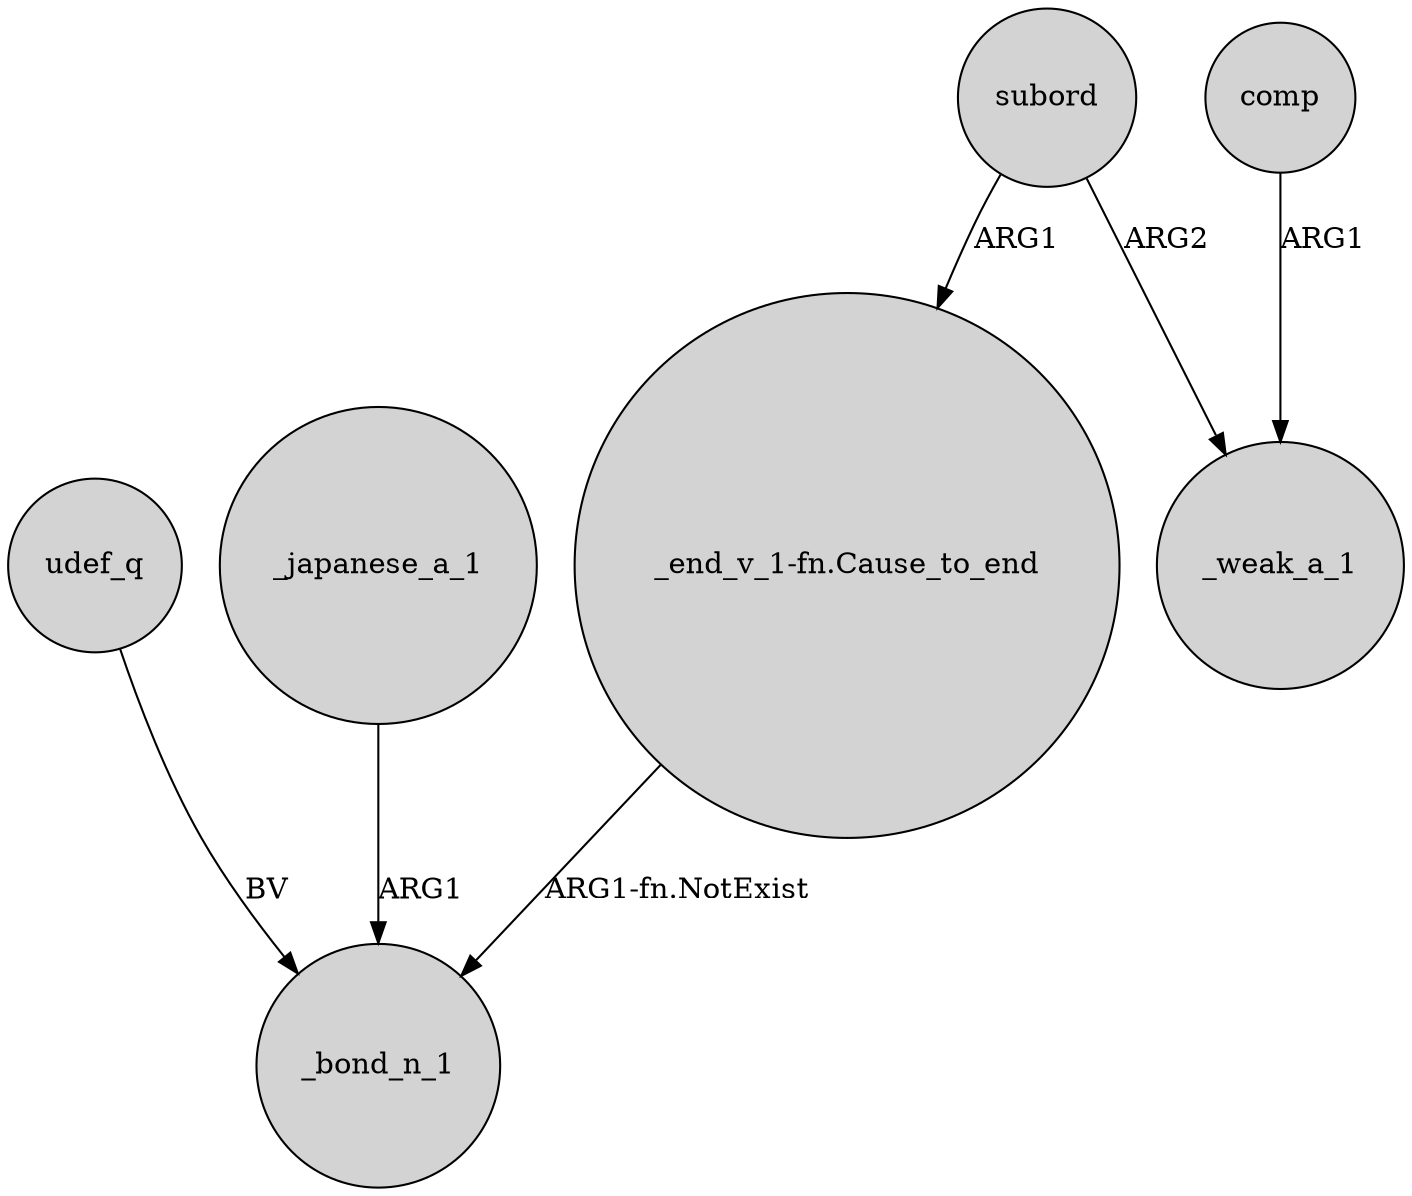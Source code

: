 digraph {
	node [shape=circle style=filled]
	udef_q -> _bond_n_1 [label=BV]
	_japanese_a_1 -> _bond_n_1 [label=ARG1]
	comp -> _weak_a_1 [label=ARG1]
	"_end_v_1-fn.Cause_to_end" -> _bond_n_1 [label="ARG1-fn.NotExist"]
	subord -> _weak_a_1 [label=ARG2]
	subord -> "_end_v_1-fn.Cause_to_end" [label=ARG1]
}
